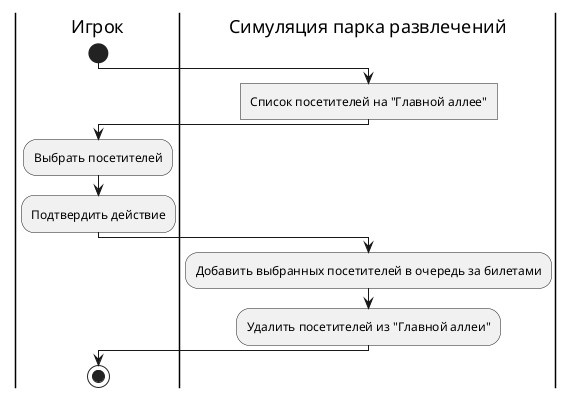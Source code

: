 @startuml remove-visitor-from-park-activity-diagram
skinparam ConditionEndStyle hline
|Игрок|
start
|Симуляция парка развлечений|
:Список посетителей на "Главной аллее"]
|Игрок|
:Выбрать посетителей;
:Подтвердить действие;
|Симуляция парка развлечений|
:Добавить выбранных посетителей в очередь за билетами;
:Удалить посетителей из "Главной аллеи";
|Игрок|
stop
@enduml